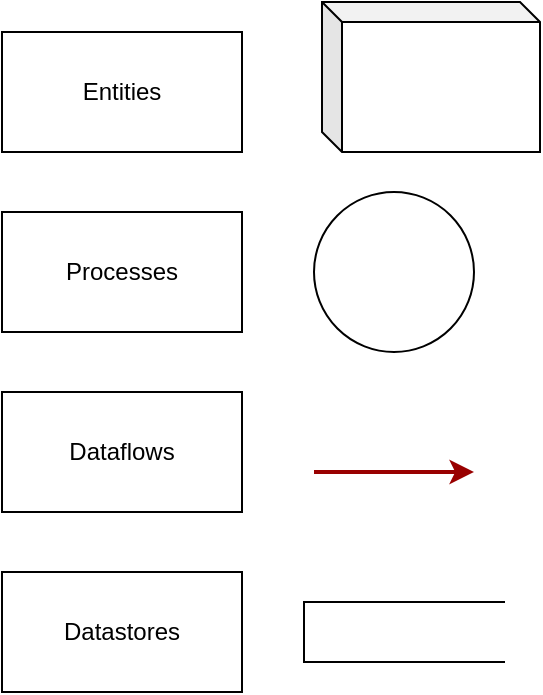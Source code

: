 <mxfile version="22.1.21" type="github">
  <diagram name="Page-1" id="52a04d89-c75d-2922-d76d-85b35f80e030">
    <mxGraphModel dx="1134" dy="649" grid="1" gridSize="10" guides="1" tooltips="1" connect="1" arrows="1" fold="1" page="1" pageScale="1" pageWidth="1100" pageHeight="850" background="none" math="0" shadow="0">
      <root>
        <mxCell id="0" />
        <mxCell id="1" parent="0" />
        <mxCell id="36MPgb-XZIYfhogKowGa-2" value="Entities" style="rounded=0;whiteSpace=wrap;html=1;" vertex="1" parent="1">
          <mxGeometry x="390" y="70" width="120" height="60" as="geometry" />
        </mxCell>
        <mxCell id="36MPgb-XZIYfhogKowGa-3" value="Processes" style="rounded=0;whiteSpace=wrap;html=1;" vertex="1" parent="1">
          <mxGeometry x="390" y="160" width="120" height="60" as="geometry" />
        </mxCell>
        <mxCell id="36MPgb-XZIYfhogKowGa-4" value="Dataflows" style="rounded=0;whiteSpace=wrap;html=1;" vertex="1" parent="1">
          <mxGeometry x="390" y="250" width="120" height="60" as="geometry" />
        </mxCell>
        <mxCell id="36MPgb-XZIYfhogKowGa-5" value="Datastores" style="rounded=0;whiteSpace=wrap;html=1;" vertex="1" parent="1">
          <mxGeometry x="390" y="340" width="120" height="60" as="geometry" />
        </mxCell>
        <mxCell id="36MPgb-XZIYfhogKowGa-6" value="" style="shape=cube;whiteSpace=wrap;html=1;boundedLbl=1;backgroundOutline=1;darkOpacity=0.05;darkOpacity2=0.1;size=10;" vertex="1" parent="1">
          <mxGeometry x="550" y="55" width="109" height="75" as="geometry" />
        </mxCell>
        <mxCell id="36MPgb-XZIYfhogKowGa-7" value="" style="ellipse;whiteSpace=wrap;html=1;aspect=fixed;" vertex="1" parent="1">
          <mxGeometry x="546" y="150" width="80" height="80" as="geometry" />
        </mxCell>
        <mxCell id="36MPgb-XZIYfhogKowGa-8" value="" style="edgeStyle=none;noEdgeStyle=1;strokeColor=#990000;strokeWidth=2" edge="1" parent="1">
          <mxGeometry width="100" height="100" relative="1" as="geometry">
            <mxPoint x="546" y="290" as="sourcePoint" />
            <mxPoint x="626" y="290" as="targetPoint" />
          </mxGeometry>
        </mxCell>
        <mxCell id="36MPgb-XZIYfhogKowGa-12" value="" style="html=1;dashed=0;whiteSpace=wrap;shape=partialRectangle;right=0;" vertex="1" parent="1">
          <mxGeometry x="541" y="355" width="100" height="30" as="geometry" />
        </mxCell>
      </root>
    </mxGraphModel>
  </diagram>
</mxfile>
